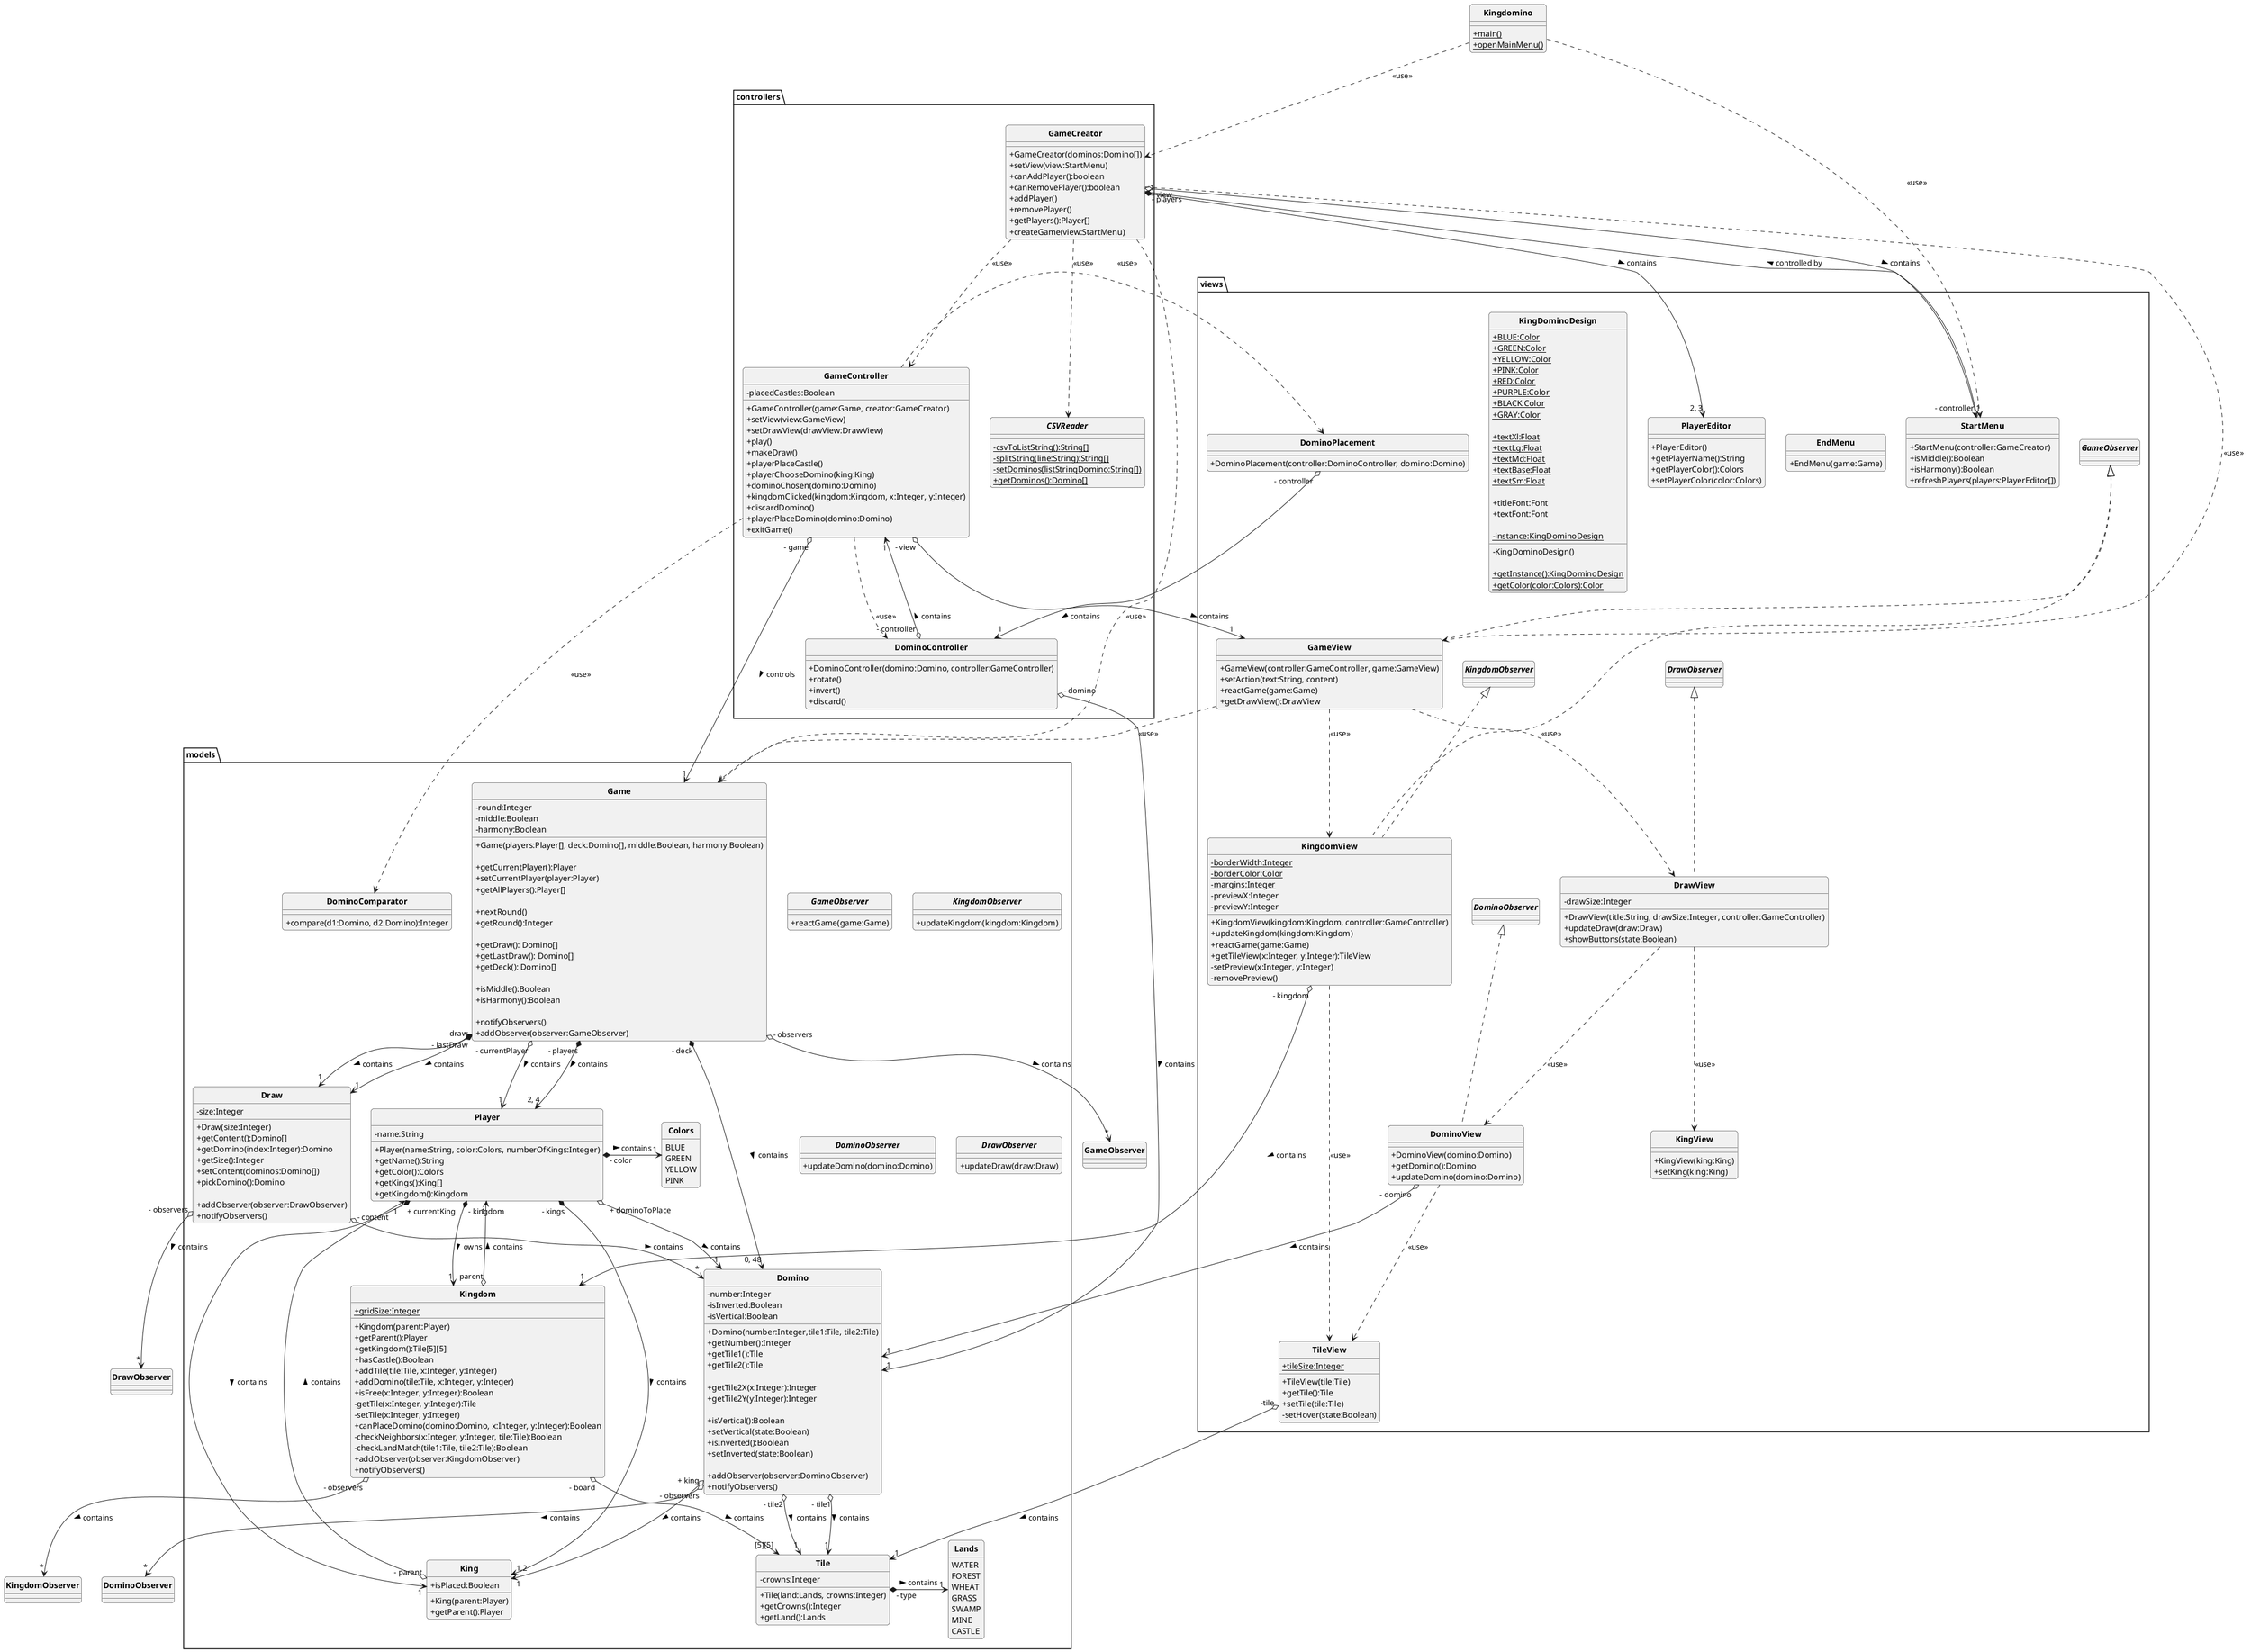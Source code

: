 @startuml
'https://plantuml.com/class-diagram

skinparam style strictuml
skinparam classAttributeIconSize 0
skinparam classFontStyle Bold
skinparam roundcorner 10
hide enum methods

class Kingdomino {
    + {static}main()
    + {static}openMainMenu()
}

package models {

    interface GameObserver {
        + reactGame(game:Game)
    }

    class Game {
        - round:Integer
        - middle:Boolean
        - harmony:Boolean

        + Game(players:Player[], deck:Domino[], middle:Boolean, harmony:Boolean)

        + getCurrentPlayer():Player
        + setCurrentPlayer(player:Player)
        + getAllPlayers():Player[]

        + nextRound()
        + getRound():Integer

        + getDraw(): Domino[]
        + getLastDraw(): Domino[]
        + getDeck(): Domino[]

        + isMiddle():Boolean
        + isHarmony():Boolean

        + notifyObservers()
        + addObserver(observer:GameObserver)
    }

    class Draw {
        - size:Integer
        + Draw(size:Integer)
        + getContent():Domino[]
        + getDomino(index:Integer):Domino
        + getSize():Integer
        + setContent(dominos:Domino[])
        + pickDomino():Domino

        + addObserver(observer:DrawObserver)
        + notifyObservers()
    }

    class Player {
        - name:String
        + Player(name:String, color:Colors, numberOfKings:Integer)
        + getName():String
        + getColor():Colors
        + getKings():King[]
        + getKingdom():Kingdom
    }

    class King {
        + isPlaced:Boolean
        + King(parent:Player)
        + getParent():Player
    }

    class Kingdom {
        + {static}gridSize:Integer
        + Kingdom(parent:Player)
        + getParent():Player
        + getKingdom():Tile[5][5]
        + hasCastle():Boolean
        + addTile(tile:Tile, x:Integer, y:Integer)
        + addDomino(tile:Tile, x:Integer, y:Integer)
        + isFree(x:Integer, y:Integer):Boolean
        - getTile(x:Integer, y:Integer):Tile
        - setTile(x:Integer, y:Integer)
        + canPlaceDomino(domino:Domino, x:Integer, y:Integer):Boolean
        - checkNeighbors(x:Integer, y:Integer, tile:Tile):Boolean
        - checkLandMatch(tile1:Tile, tile2:Tile):Boolean
        + addObserver(observer:KingdomObserver)
        + notifyObservers()
    }

    class Domino {
        - number:Integer
        - isInverted:Boolean
        - isVertical:Boolean

        + Domino(number:Integer,tile1:Tile, tile2:Tile)
        + getNumber():Integer
        + getTile1():Tile
        + getTile2():Tile

        + getTile2X(x:Integer):Integer
        + getTile2Y(y:Integer):Integer

        + isVertical():Boolean
        + setVertical(state:Boolean)
        + isInverted():Boolean
        + setInverted(state:Boolean)

        + addObserver(observer:DominoObserver)
        + notifyObservers()
    }

    class DominoComparator {
        + compare(d1:Domino, d2:Domino):Integer
    }

    class Tile {
        - crowns:Integer
        + Tile(land:Lands, crowns:Integer)
        + getCrowns():Integer
        + getLand():Lands
    }

    enum Lands {
        WATER
        FOREST
        WHEAT
        GRASS
        SWAMP
        MINE
        CASTLE
    }

    enum Colors {
        BLUE
        GREEN
        YELLOW
        PINK
    }

    interface KingdomObserver {
        + updateKingdom(kingdom:Kingdom)
    }

    interface DominoObserver {
        + updateDomino(domino:Domino)
    }

    interface DrawObserver {
        + updateDraw(draw:Draw)
    }

}

package views {

    class GameView implements GameObserver {
        + GameView(controller:GameController, game:GameView)
        + setAction(text:String, content)
        + reactGame(game:Game)
        + getDrawView():DrawView
    }

    class StartMenu {
        + StartMenu(controller:GameCreator)
        + isMiddle():Boolean
        + isHarmony():Boolean
        + refreshPlayers(players:PlayerEditor[])
    }

    class EndMenu {
        + EndMenu(game:Game)
    }

    class PlayerEditor {
        + PlayerEditor()
        + getPlayerName():String
        + getPlayerColor():Colors
        + setPlayerColor(color:Colors)
    }

    class KingdomView implements KingdomObserver, GameObserver {
        - {static}borderWidth:Integer
        - {static}borderColor:Color
        - {static}margins:Integer
        - previewX:Integer
        - previewY:Integer
        + KingdomView(kingdom:Kingdom, controller:GameController)
        + updateKingdom(kingdom:Kingdom)
        + reactGame(game:Game)
        + getTileView(x:Integer, y:Integer):TileView
        - setPreview(x:Integer, y:Integer)
        - removePreview()
    }

    class DrawView implements DrawObserver {
        - drawSize:Integer
        + DrawView(title:String, drawSize:Integer, controller:GameController)
        + updateDraw(draw:Draw)
        + showButtons(state:Boolean)
    }

    class DominoView implements DominoObserver {
        + DominoView(domino:Domino)
        + getDomino():Domino
        + updateDomino(domino:Domino)
    }

    class TileView {
        + {static}tileSize:Integer
        + TileView(tile:Tile)
        + getTile():Tile
        + setTile(tile:Tile)
        - setHover(state:Boolean)
    }

    class KingDominoDesign {
        + {static}BLUE:Color
        + {static}GREEN:Color
        + {static}YELLOW:Color
        + {static}PINK:Color
        + {static}RED:Color
        + {static}PURPLE:Color
        + {static}BLACK:Color
        + {static}GRAY:Color

        + {static}textXl:Float
        + {static}textLg:Float
        + {static}textMd:Float
        + {static}textBase:Float
        + {static}textSm:Float

        + titleFont:Font
        + textFont:Font

        - {static}instance:KingDominoDesign

        - KingDominoDesign()

        + {static}getInstance():KingDominoDesign
        + {static}getColor(color:Colors):Color

    }

    class DominoPlacement {
        + DominoPlacement(controller:DominoController, domino:Domino)
    }

    class KingView {
        + KingView(king:King)
        + setKing(king:King)
    }

}

package controllers {

    class GameController {
        - placedCastles:Boolean
        + GameController(game:Game, creator:GameCreator)
        + setView(view:GameView)
        + setDrawView(drawView:DrawView)
        + play()
        + makeDraw()
        + playerPlaceCastle()
        + playerChooseDomino(king:King)
        + dominoChosen(domino:Domino)
        + kingdomClicked(kingdom:Kingdom, x:Integer, y:Integer)
        + discardDomino()
        + playerPlaceDomino(domino:Domino)
        + exitGame()
    }

    class GameCreator {
        + GameCreator(dominos:Domino[])
        + setView(view:StartMenu)
        + canAddPlayer():boolean
        + canRemovePlayer():boolean
        + addPlayer()
        + removePlayer()
        + getPlayers():Player[]
        + createGame(view:StartMenu)
    }

    class DominoController {
        + DominoController(domino:Domino, controller:GameController)
        + rotate()
        + invert()
        + discard()
    }

    abstract class CSVReader {
        - {static} csvToListString():String[]
        - {static} splitString(line:String):String[]
        - {static} setDominos(listStringDomino:String[])
        + {static} getDominos():Domino[]
    }

}

Kingdomino ..> StartMenu : "<<use>>"
Kingdomino ..> GameCreator : "<<use>>"

GameCreator " - players" *--> "2, 3" PlayerEditor : > contains
GameCreator " - view" o--> "1" StartMenu : > contains
GameCreator ..> Game : "<<use>>"
GameCreator ..> GameView : "<<use>>"
GameCreator ..> GameController : "<<use>>"
GameCreator ..> CSVReader : "<<use>>"

Game " - players" *--> "2, 4" Player : > contains
Game " - deck" *--> "0, 48" Domino : > contains
Game " - draw" *--> "1" Draw : > contains
Game " - lastDraw" *--> "1" Draw : > contains
Game " - observers" o--> "*" GameObserver : > contains
Game " - currentPlayer" o--> "1" Player : > contains

Draw " - content" o--> "*" Domino : > contains
Draw " - observers" o--> "*" DrawObserver : > contains

GameController " - game" o--> "1" Game : > controls
GameController " - view" o--> "1" GameView : > contains
GameController ..> DominoPlacement : <<use>>
GameController ..> DominoController : <<use>>
GameController ..> DominoComparator : "<<use>>"

GameView ..> Game : "<<use>>"
GameView ..> KingdomView : "<<use>>"
GameView ..> DrawView : <<use>>

StartMenu " - controller" o--> "1" GameCreator : > controlled by

Player " - kingdom"  *--> "1" Kingdom : > owns
Player " - kings" *--> "1,2" King : > contains
Player " + currentKing" *--> "1" King : > contains
Player " - color" *-> "1" Colors : > contains
Player " + dominoToPlace" o--> "1" Domino : > contains

King " - parent" o--> "1" Player : > contains

Kingdom " - parent" o--> "1" Player : > contains
Kingdom " - board" o--> "[5][5]" Tile : > contains
Kingdom " - observers" o--> "*" KingdomObserver : > contains

DominoController " - domino" o--> "1" Domino : > contains
DominoController " - controller" o--> "1" GameController : > contains

DominoPlacement " - controller" o--> "1" DominoController : > contains

KingdomView " - kingdom" o--> "1" Kingdom : > contains
KingdomView ..> TileView : <<use>>

DrawView ..> DominoView : <<use>>
DrawView ..> KingView : <<use>>

DominoView " - domino" o--> "1" Domino : > contains
DominoView ..> TileView : <<use>>

Domino " - tile1" o-> "1" Tile : > contains
Domino " - tile2" o-> "1" Tile : > contains
Domino " + king" o--> "1" King : > contains
Domino " - observers" o--> "*" DominoObserver : > contains

Tile " - type" *-> "1" Lands : > contains

TileView " -tile" o--> "1" Tile : > contains

@enduml